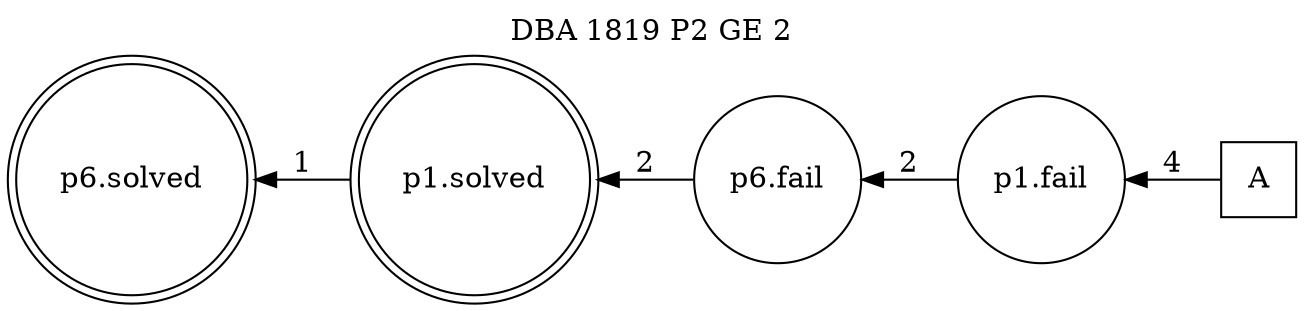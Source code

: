 digraph DBA_1819_P2_GE_2 {
labelloc="tl"
label= " DBA 1819 P2 GE 2 "
rankdir="RL";
graph [ size=" 10 , 10 !"]

"A" [shape="square" label="A"]
"p1.fail" [shape="circle" label="p1.fail"]
"p6.fail" [shape="circle" label="p6.fail"]
"p1.solved" [shape="doublecircle" label="p1.solved"]
"p6.solved" [shape="doublecircle" label="p6.solved"]
"A" -> "p1.fail" [ label=4]
"p1.fail" -> "p6.fail" [ label=2]
"p6.fail" -> "p1.solved" [ label=2]
"p1.solved" -> "p6.solved" [ label=1]
}
